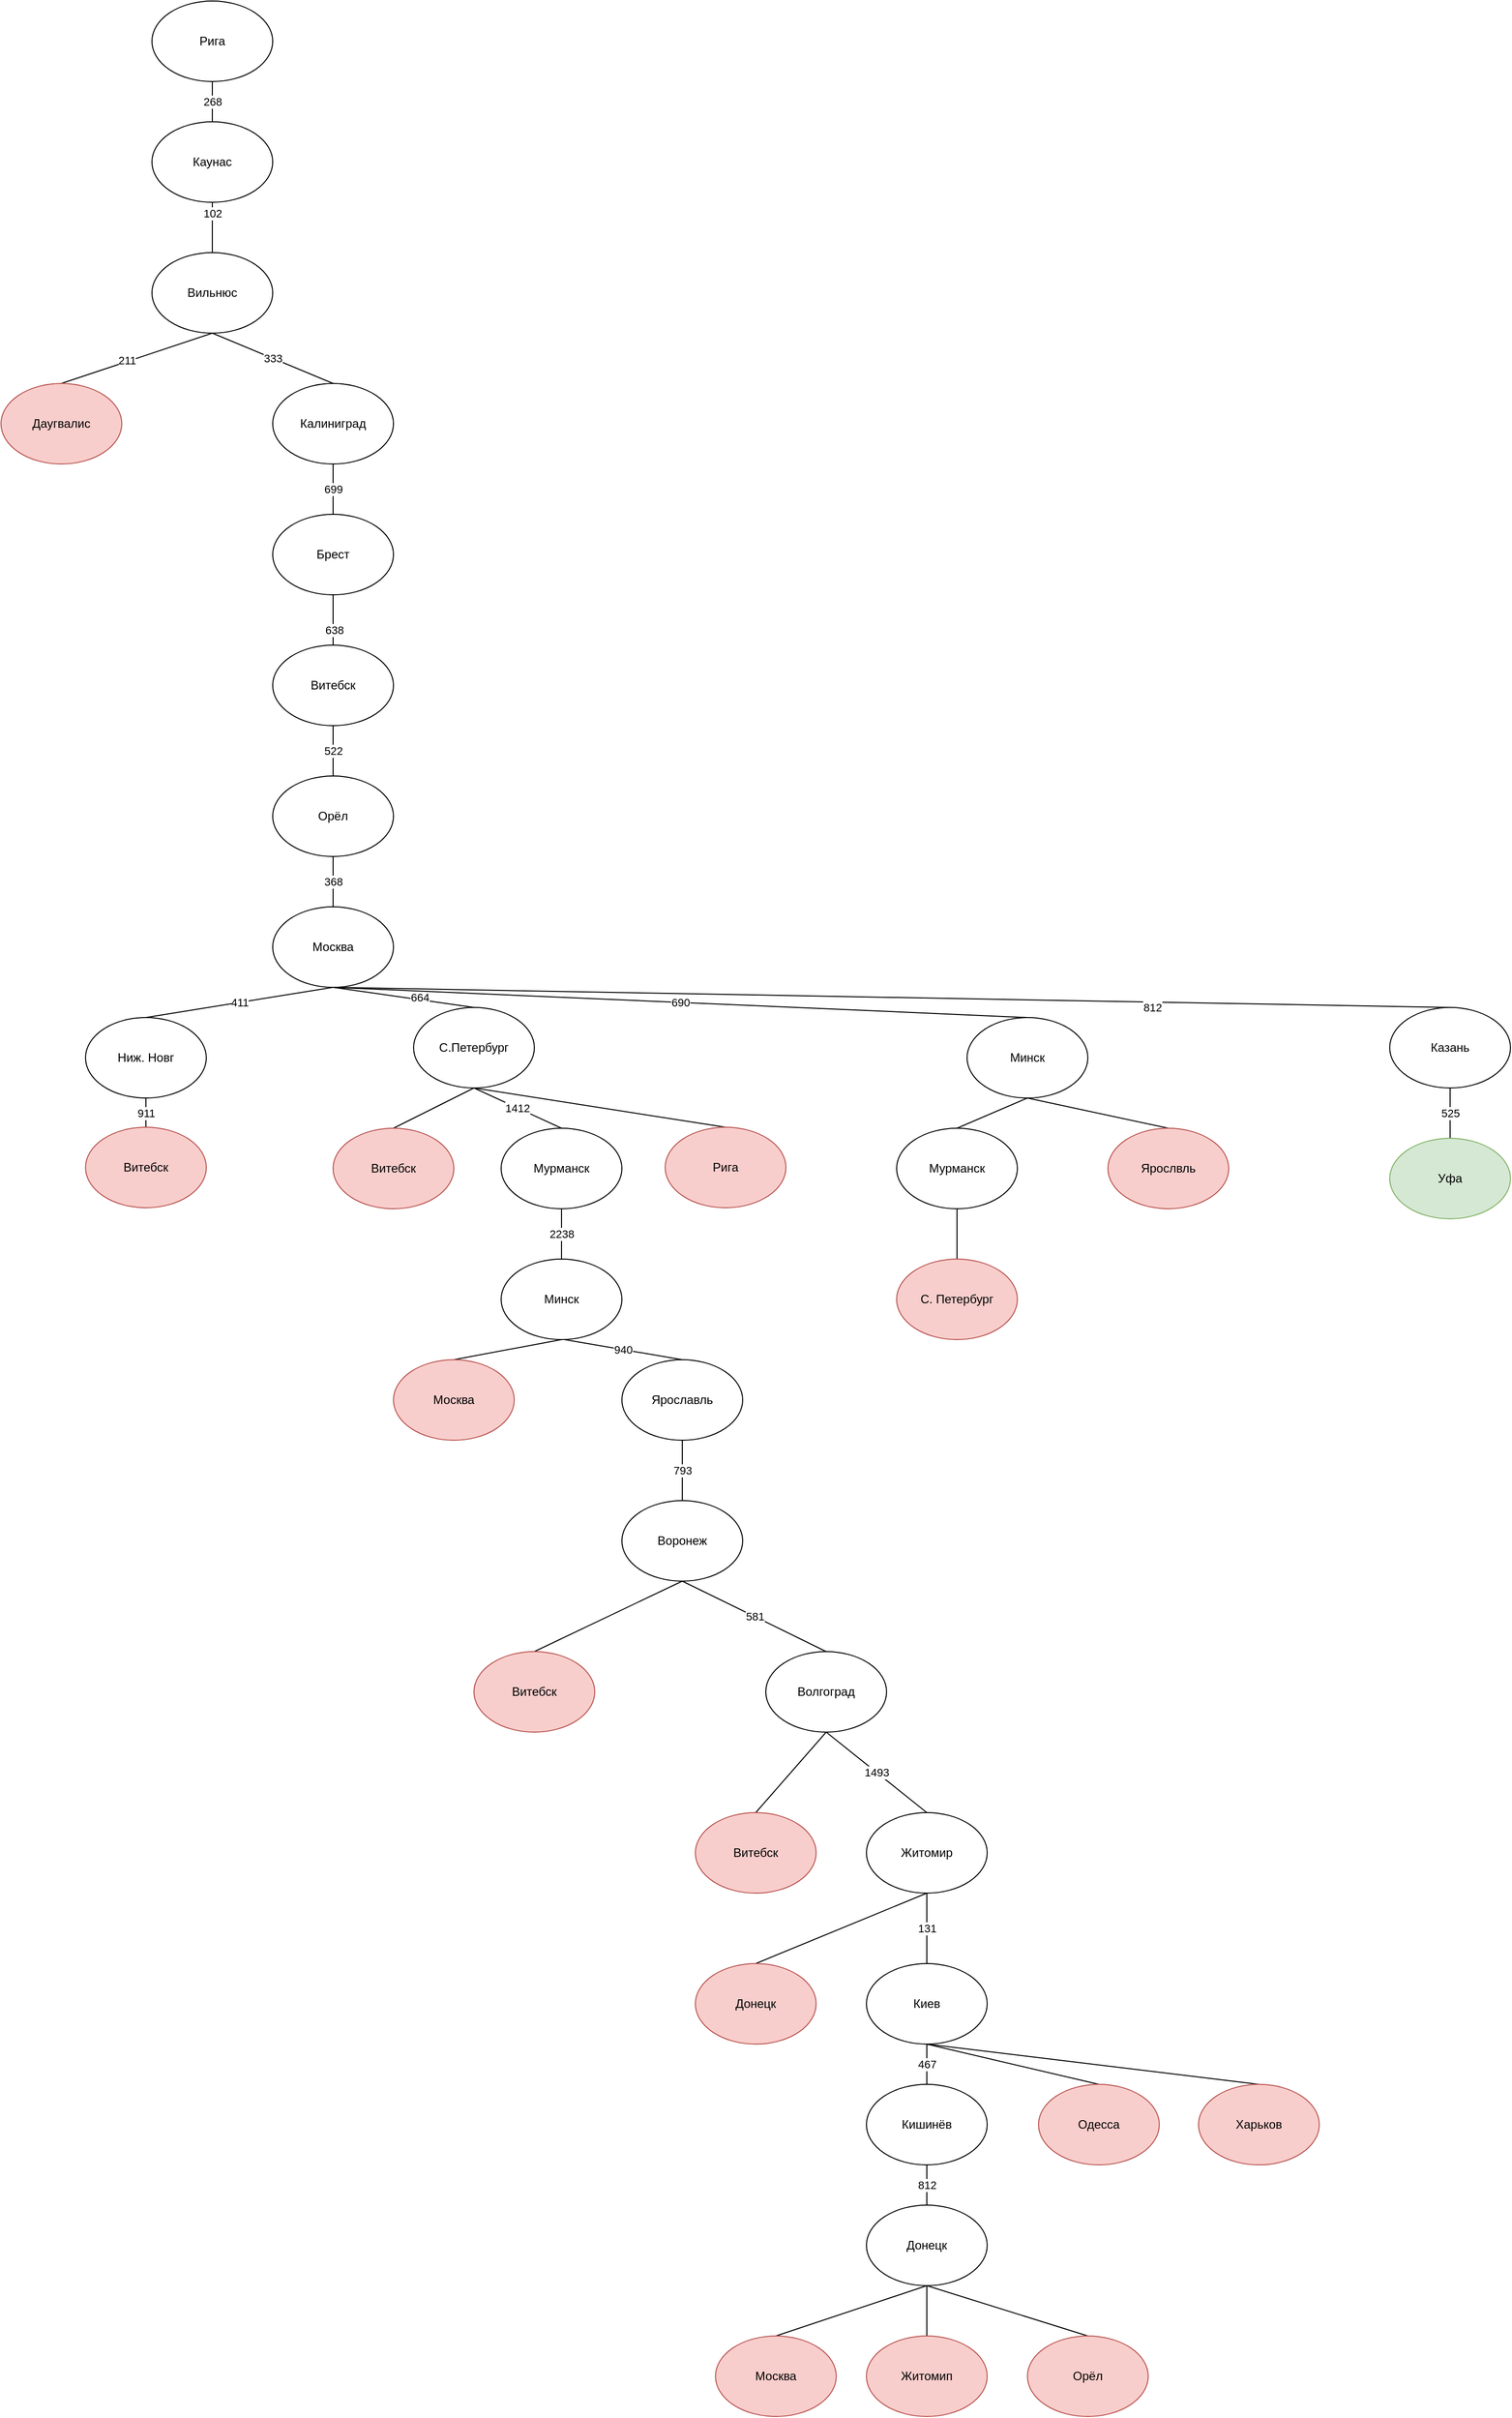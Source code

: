 <mxfile version="16.5.1" type="device"><diagram id="9DvYS6V9kFYZbPe-8ng7" name="Страница 1"><mxGraphModel dx="3128" dy="2156" grid="1" gridSize="10" guides="1" tooltips="1" connect="1" arrows="1" fold="1" page="1" pageScale="1" pageWidth="827" pageHeight="1169" math="0" shadow="0"><root><mxCell id="0"/><mxCell id="1" parent="0"/><mxCell id="1Y630-e5qqaYoaAG5cEN-1" value="Рига" style="ellipse;whiteSpace=wrap;html=1;" parent="1" vertex="1"><mxGeometry x="360" y="50" width="120" height="80" as="geometry"/></mxCell><mxCell id="Rr3f2UrnANFGe2sd7Ppc-3" value="268" style="rounded=0;orthogonalLoop=1;jettySize=auto;html=1;exitX=0.5;exitY=0;exitDx=0;exitDy=0;entryX=0.5;entryY=1;entryDx=0;entryDy=0;startArrow=none;startFill=0;endArrow=none;endFill=0;" edge="1" parent="1" source="Rr3f2UrnANFGe2sd7Ppc-1" target="1Y630-e5qqaYoaAG5cEN-1"><mxGeometry relative="1" as="geometry"/></mxCell><mxCell id="Rr3f2UrnANFGe2sd7Ppc-1" value="Каунас" style="ellipse;whiteSpace=wrap;html=1;" vertex="1" parent="1"><mxGeometry x="360" y="170" width="120" height="80" as="geometry"/></mxCell><mxCell id="Rr3f2UrnANFGe2sd7Ppc-5" style="edgeStyle=none;rounded=0;orthogonalLoop=1;jettySize=auto;html=1;exitX=0.5;exitY=0;exitDx=0;exitDy=0;entryX=0.5;entryY=1;entryDx=0;entryDy=0;startArrow=none;startFill=0;endArrow=none;endFill=0;" edge="1" parent="1" source="Rr3f2UrnANFGe2sd7Ppc-4" target="Rr3f2UrnANFGe2sd7Ppc-1"><mxGeometry relative="1" as="geometry"/></mxCell><mxCell id="Rr3f2UrnANFGe2sd7Ppc-6" value="102" style="edgeLabel;html=1;align=center;verticalAlign=middle;resizable=0;points=[];" vertex="1" connectable="0" parent="Rr3f2UrnANFGe2sd7Ppc-5"><mxGeometry x="0.56" relative="1" as="geometry"><mxPoint as="offset"/></mxGeometry></mxCell><mxCell id="Rr3f2UrnANFGe2sd7Ppc-4" value="Вильнюс" style="ellipse;whiteSpace=wrap;html=1;" vertex="1" parent="1"><mxGeometry x="360" y="300" width="120" height="80" as="geometry"/></mxCell><mxCell id="Rr3f2UrnANFGe2sd7Ppc-12" style="edgeStyle=none;rounded=0;orthogonalLoop=1;jettySize=auto;html=1;exitX=0.5;exitY=0;exitDx=0;exitDy=0;entryX=0.5;entryY=1;entryDx=0;entryDy=0;startArrow=none;startFill=0;endArrow=none;endFill=0;" edge="1" parent="1" source="Rr3f2UrnANFGe2sd7Ppc-7" target="Rr3f2UrnANFGe2sd7Ppc-4"><mxGeometry relative="1" as="geometry"/></mxCell><mxCell id="Rr3f2UrnANFGe2sd7Ppc-13" value="211" style="edgeLabel;html=1;align=center;verticalAlign=middle;resizable=0;points=[];" vertex="1" connectable="0" parent="Rr3f2UrnANFGe2sd7Ppc-12"><mxGeometry x="-0.129" y="2" relative="1" as="geometry"><mxPoint as="offset"/></mxGeometry></mxCell><mxCell id="Rr3f2UrnANFGe2sd7Ppc-7" value="Даугвалис" style="ellipse;whiteSpace=wrap;html=1;fillColor=#f8cecc;strokeColor=#b85450;" vertex="1" parent="1"><mxGeometry x="210" y="430" width="120" height="80" as="geometry"/></mxCell><mxCell id="Rr3f2UrnANFGe2sd7Ppc-11" value="333" style="edgeStyle=none;rounded=0;orthogonalLoop=1;jettySize=auto;html=1;exitX=0.5;exitY=0;exitDx=0;exitDy=0;entryX=0.5;entryY=1;entryDx=0;entryDy=0;startArrow=none;startFill=0;endArrow=none;endFill=0;" edge="1" parent="1" source="Rr3f2UrnANFGe2sd7Ppc-10" target="Rr3f2UrnANFGe2sd7Ppc-4"><mxGeometry relative="1" as="geometry"/></mxCell><mxCell id="Rr3f2UrnANFGe2sd7Ppc-10" value="Калиниград" style="ellipse;whiteSpace=wrap;html=1;" vertex="1" parent="1"><mxGeometry x="480" y="430" width="120" height="80" as="geometry"/></mxCell><mxCell id="Rr3f2UrnANFGe2sd7Ppc-15" value="699" style="edgeStyle=none;rounded=0;orthogonalLoop=1;jettySize=auto;html=1;exitX=0.5;exitY=0;exitDx=0;exitDy=0;entryX=0.5;entryY=1;entryDx=0;entryDy=0;startArrow=none;startFill=0;endArrow=none;endFill=0;" edge="1" parent="1" source="Rr3f2UrnANFGe2sd7Ppc-14" target="Rr3f2UrnANFGe2sd7Ppc-10"><mxGeometry relative="1" as="geometry"/></mxCell><mxCell id="Rr3f2UrnANFGe2sd7Ppc-14" value="Брест" style="ellipse;whiteSpace=wrap;html=1;" vertex="1" parent="1"><mxGeometry x="480" y="560" width="120" height="80" as="geometry"/></mxCell><mxCell id="Rr3f2UrnANFGe2sd7Ppc-17" style="edgeStyle=none;rounded=0;orthogonalLoop=1;jettySize=auto;html=1;exitX=0.5;exitY=0;exitDx=0;exitDy=0;startArrow=none;startFill=0;endArrow=none;endFill=0;" edge="1" parent="1" source="Rr3f2UrnANFGe2sd7Ppc-16" target="Rr3f2UrnANFGe2sd7Ppc-14"><mxGeometry relative="1" as="geometry"/></mxCell><mxCell id="Rr3f2UrnANFGe2sd7Ppc-18" value="638" style="edgeLabel;html=1;align=center;verticalAlign=middle;resizable=0;points=[];" vertex="1" connectable="0" parent="Rr3f2UrnANFGe2sd7Ppc-17"><mxGeometry x="-0.373" y="-1" relative="1" as="geometry"><mxPoint as="offset"/></mxGeometry></mxCell><mxCell id="Rr3f2UrnANFGe2sd7Ppc-20" value="522" style="edgeStyle=none;rounded=0;orthogonalLoop=1;jettySize=auto;html=1;exitX=0.5;exitY=1;exitDx=0;exitDy=0;entryX=0.5;entryY=0;entryDx=0;entryDy=0;startArrow=none;startFill=0;endArrow=none;endFill=0;" edge="1" parent="1" source="Rr3f2UrnANFGe2sd7Ppc-16" target="Rr3f2UrnANFGe2sd7Ppc-19"><mxGeometry relative="1" as="geometry"/></mxCell><mxCell id="Rr3f2UrnANFGe2sd7Ppc-16" value="Витебск" style="ellipse;whiteSpace=wrap;html=1;" vertex="1" parent="1"><mxGeometry x="480" y="690" width="120" height="80" as="geometry"/></mxCell><mxCell id="Rr3f2UrnANFGe2sd7Ppc-22" value="368" style="edgeStyle=none;rounded=0;orthogonalLoop=1;jettySize=auto;html=1;exitX=0.5;exitY=1;exitDx=0;exitDy=0;startArrow=none;startFill=0;endArrow=none;endFill=0;" edge="1" parent="1" source="Rr3f2UrnANFGe2sd7Ppc-19" target="Rr3f2UrnANFGe2sd7Ppc-21"><mxGeometry relative="1" as="geometry"/></mxCell><mxCell id="Rr3f2UrnANFGe2sd7Ppc-19" value="Орёл" style="ellipse;whiteSpace=wrap;html=1;" vertex="1" parent="1"><mxGeometry x="480" y="820" width="120" height="80" as="geometry"/></mxCell><mxCell id="Rr3f2UrnANFGe2sd7Ppc-21" value="Москва" style="ellipse;whiteSpace=wrap;html=1;" vertex="1" parent="1"><mxGeometry x="480" y="950" width="120" height="80" as="geometry"/></mxCell><mxCell id="Rr3f2UrnANFGe2sd7Ppc-41" value="411" style="edgeStyle=none;rounded=0;orthogonalLoop=1;jettySize=auto;html=1;exitX=0.5;exitY=0;exitDx=0;exitDy=0;startArrow=none;startFill=0;endArrow=none;endFill=0;entryX=0.5;entryY=1;entryDx=0;entryDy=0;" edge="1" parent="1" source="Rr3f2UrnANFGe2sd7Ppc-40" target="Rr3f2UrnANFGe2sd7Ppc-21"><mxGeometry relative="1" as="geometry"/></mxCell><mxCell id="Rr3f2UrnANFGe2sd7Ppc-40" value="Ниж. Новг" style="ellipse;whiteSpace=wrap;html=1;" vertex="1" parent="1"><mxGeometry x="294" y="1060" width="120" height="80" as="geometry"/></mxCell><mxCell id="Rr3f2UrnANFGe2sd7Ppc-43" value="911" style="edgeStyle=none;rounded=0;orthogonalLoop=1;jettySize=auto;html=1;exitX=0.5;exitY=0;exitDx=0;exitDy=0;entryX=0.5;entryY=1;entryDx=0;entryDy=0;startArrow=none;startFill=0;endArrow=none;endFill=0;" edge="1" parent="1" source="Rr3f2UrnANFGe2sd7Ppc-42" target="Rr3f2UrnANFGe2sd7Ppc-40"><mxGeometry relative="1" as="geometry"/></mxCell><mxCell id="Rr3f2UrnANFGe2sd7Ppc-42" value="Витебск" style="ellipse;whiteSpace=wrap;html=1;fillColor=#f8cecc;strokeColor=#b85450;" vertex="1" parent="1"><mxGeometry x="294" y="1169" width="120" height="80" as="geometry"/></mxCell><mxCell id="Rr3f2UrnANFGe2sd7Ppc-45" style="edgeStyle=none;rounded=0;orthogonalLoop=1;jettySize=auto;html=1;exitX=0.5;exitY=0;exitDx=0;exitDy=0;entryX=0.5;entryY=1;entryDx=0;entryDy=0;startArrow=none;startFill=0;endArrow=none;endFill=0;" edge="1" parent="1" source="Rr3f2UrnANFGe2sd7Ppc-44" target="Rr3f2UrnANFGe2sd7Ppc-21"><mxGeometry relative="1" as="geometry"/></mxCell><mxCell id="Rr3f2UrnANFGe2sd7Ppc-46" value="664" style="edgeLabel;html=1;align=center;verticalAlign=middle;resizable=0;points=[];" vertex="1" connectable="0" parent="Rr3f2UrnANFGe2sd7Ppc-45"><mxGeometry x="-0.222" y="-3" relative="1" as="geometry"><mxPoint as="offset"/></mxGeometry></mxCell><mxCell id="Rr3f2UrnANFGe2sd7Ppc-44" value="С.Петербург" style="ellipse;whiteSpace=wrap;html=1;" vertex="1" parent="1"><mxGeometry x="620" y="1050" width="120" height="80" as="geometry"/></mxCell><mxCell id="Rr3f2UrnANFGe2sd7Ppc-48" style="edgeStyle=none;rounded=0;orthogonalLoop=1;jettySize=auto;html=1;exitX=0.5;exitY=0;exitDx=0;exitDy=0;entryX=0.5;entryY=1;entryDx=0;entryDy=0;startArrow=none;startFill=0;endArrow=none;endFill=0;" edge="1" parent="1" source="Rr3f2UrnANFGe2sd7Ppc-47" target="Rr3f2UrnANFGe2sd7Ppc-44"><mxGeometry relative="1" as="geometry"/></mxCell><mxCell id="Rr3f2UrnANFGe2sd7Ppc-47" value="Витебск" style="ellipse;whiteSpace=wrap;html=1;fillColor=#f8cecc;strokeColor=#b85450;" vertex="1" parent="1"><mxGeometry x="540" y="1170" width="120" height="80" as="geometry"/></mxCell><mxCell id="Rr3f2UrnANFGe2sd7Ppc-50" value="1412" style="edgeStyle=none;rounded=0;orthogonalLoop=1;jettySize=auto;html=1;exitX=0.5;exitY=0;exitDx=0;exitDy=0;entryX=0.5;entryY=1;entryDx=0;entryDy=0;startArrow=none;startFill=0;endArrow=none;endFill=0;" edge="1" parent="1" source="Rr3f2UrnANFGe2sd7Ppc-49" target="Rr3f2UrnANFGe2sd7Ppc-44"><mxGeometry relative="1" as="geometry"/></mxCell><mxCell id="Rr3f2UrnANFGe2sd7Ppc-54" value="2238" style="edgeStyle=none;rounded=0;orthogonalLoop=1;jettySize=auto;html=1;exitX=0.5;exitY=1;exitDx=0;exitDy=0;entryX=0.5;entryY=0;entryDx=0;entryDy=0;startArrow=none;startFill=0;endArrow=none;endFill=0;" edge="1" parent="1" source="Rr3f2UrnANFGe2sd7Ppc-49" target="Rr3f2UrnANFGe2sd7Ppc-53"><mxGeometry relative="1" as="geometry"/></mxCell><mxCell id="Rr3f2UrnANFGe2sd7Ppc-49" value="Мурманск" style="ellipse;whiteSpace=wrap;html=1;" vertex="1" parent="1"><mxGeometry x="707" y="1170" width="120" height="80" as="geometry"/></mxCell><mxCell id="Rr3f2UrnANFGe2sd7Ppc-52" style="edgeStyle=none;rounded=0;orthogonalLoop=1;jettySize=auto;html=1;exitX=0.5;exitY=0;exitDx=0;exitDy=0;entryX=0.5;entryY=1;entryDx=0;entryDy=0;startArrow=none;startFill=0;endArrow=none;endFill=0;" edge="1" parent="1" source="Rr3f2UrnANFGe2sd7Ppc-51" target="Rr3f2UrnANFGe2sd7Ppc-44"><mxGeometry relative="1" as="geometry"/></mxCell><mxCell id="Rr3f2UrnANFGe2sd7Ppc-51" value="Рига" style="ellipse;whiteSpace=wrap;html=1;fillColor=#f8cecc;strokeColor=#b85450;" vertex="1" parent="1"><mxGeometry x="870" y="1169" width="120" height="80" as="geometry"/></mxCell><mxCell id="Rr3f2UrnANFGe2sd7Ppc-53" value="Минск" style="ellipse;whiteSpace=wrap;html=1;" vertex="1" parent="1"><mxGeometry x="707" y="1300" width="120" height="80" as="geometry"/></mxCell><mxCell id="Rr3f2UrnANFGe2sd7Ppc-57" style="edgeStyle=none;rounded=0;orthogonalLoop=1;jettySize=auto;html=1;exitX=0.5;exitY=0;exitDx=0;exitDy=0;entryX=0.5;entryY=1;entryDx=0;entryDy=0;startArrow=none;startFill=0;endArrow=none;endFill=0;" edge="1" parent="1" source="Rr3f2UrnANFGe2sd7Ppc-55" target="Rr3f2UrnANFGe2sd7Ppc-53"><mxGeometry relative="1" as="geometry"/></mxCell><mxCell id="Rr3f2UrnANFGe2sd7Ppc-55" value="Москва" style="ellipse;whiteSpace=wrap;html=1;fillColor=#f8cecc;strokeColor=#b85450;" vertex="1" parent="1"><mxGeometry x="600" y="1400" width="120" height="80" as="geometry"/></mxCell><mxCell id="Rr3f2UrnANFGe2sd7Ppc-58" value="940" style="edgeStyle=none;rounded=0;orthogonalLoop=1;jettySize=auto;html=1;exitX=0.5;exitY=0;exitDx=0;exitDy=0;startArrow=none;startFill=0;endArrow=none;endFill=0;" edge="1" parent="1" source="Rr3f2UrnANFGe2sd7Ppc-56"><mxGeometry relative="1" as="geometry"><mxPoint x="770" y="1380" as="targetPoint"/></mxGeometry></mxCell><mxCell id="Rr3f2UrnANFGe2sd7Ppc-60" value="793" style="edgeStyle=none;rounded=0;orthogonalLoop=1;jettySize=auto;html=1;exitX=0.5;exitY=1;exitDx=0;exitDy=0;entryX=0.5;entryY=0;entryDx=0;entryDy=0;startArrow=none;startFill=0;endArrow=none;endFill=0;" edge="1" parent="1" source="Rr3f2UrnANFGe2sd7Ppc-56" target="Rr3f2UrnANFGe2sd7Ppc-59"><mxGeometry relative="1" as="geometry"/></mxCell><mxCell id="Rr3f2UrnANFGe2sd7Ppc-56" value="Ярославль" style="ellipse;whiteSpace=wrap;html=1;" vertex="1" parent="1"><mxGeometry x="827" y="1400" width="120" height="80" as="geometry"/></mxCell><mxCell id="Rr3f2UrnANFGe2sd7Ppc-63" style="edgeStyle=none;rounded=0;orthogonalLoop=1;jettySize=auto;html=1;exitX=0.5;exitY=1;exitDx=0;exitDy=0;entryX=0.5;entryY=0;entryDx=0;entryDy=0;startArrow=none;startFill=0;endArrow=none;endFill=0;" edge="1" parent="1" source="Rr3f2UrnANFGe2sd7Ppc-59" target="Rr3f2UrnANFGe2sd7Ppc-62"><mxGeometry relative="1" as="geometry"/></mxCell><mxCell id="Rr3f2UrnANFGe2sd7Ppc-59" value="Воронеж" style="ellipse;whiteSpace=wrap;html=1;" vertex="1" parent="1"><mxGeometry x="827" y="1540" width="120" height="80" as="geometry"/></mxCell><mxCell id="Rr3f2UrnANFGe2sd7Ppc-64" value="581" style="edgeStyle=none;rounded=0;orthogonalLoop=1;jettySize=auto;html=1;exitX=0.5;exitY=0;exitDx=0;exitDy=0;entryX=0.5;entryY=1;entryDx=0;entryDy=0;startArrow=none;startFill=0;endArrow=none;endFill=0;" edge="1" parent="1" source="Rr3f2UrnANFGe2sd7Ppc-61" target="Rr3f2UrnANFGe2sd7Ppc-59"><mxGeometry relative="1" as="geometry"/></mxCell><mxCell id="Rr3f2UrnANFGe2sd7Ppc-61" value="Волгоград" style="ellipse;whiteSpace=wrap;html=1;" vertex="1" parent="1"><mxGeometry x="970" y="1690" width="120" height="80" as="geometry"/></mxCell><mxCell id="Rr3f2UrnANFGe2sd7Ppc-62" value="Витебск" style="ellipse;whiteSpace=wrap;html=1;fillColor=#f8cecc;strokeColor=#b85450;" vertex="1" parent="1"><mxGeometry x="680" y="1690" width="120" height="80" as="geometry"/></mxCell><mxCell id="Rr3f2UrnANFGe2sd7Ppc-68" value="1493" style="edgeStyle=none;rounded=0;orthogonalLoop=1;jettySize=auto;html=1;exitX=0.5;exitY=0;exitDx=0;exitDy=0;entryX=0.5;entryY=1;entryDx=0;entryDy=0;startArrow=none;startFill=0;endArrow=none;endFill=0;" edge="1" parent="1" source="Rr3f2UrnANFGe2sd7Ppc-65" target="Rr3f2UrnANFGe2sd7Ppc-61"><mxGeometry relative="1" as="geometry"/></mxCell><mxCell id="Rr3f2UrnANFGe2sd7Ppc-70" value="131" style="edgeStyle=none;rounded=0;orthogonalLoop=1;jettySize=auto;html=1;exitX=0.5;exitY=1;exitDx=0;exitDy=0;entryX=0.5;entryY=0;entryDx=0;entryDy=0;startArrow=none;startFill=0;endArrow=none;endFill=0;" edge="1" parent="1" source="Rr3f2UrnANFGe2sd7Ppc-65" target="Rr3f2UrnANFGe2sd7Ppc-69"><mxGeometry relative="1" as="geometry"/></mxCell><mxCell id="Rr3f2UrnANFGe2sd7Ppc-65" value="Житомир" style="ellipse;whiteSpace=wrap;html=1;" vertex="1" parent="1"><mxGeometry x="1070" y="1850" width="120" height="80" as="geometry"/></mxCell><mxCell id="Rr3f2UrnANFGe2sd7Ppc-67" style="edgeStyle=none;rounded=0;orthogonalLoop=1;jettySize=auto;html=1;exitX=0.5;exitY=0;exitDx=0;exitDy=0;entryX=0.5;entryY=1;entryDx=0;entryDy=0;startArrow=none;startFill=0;endArrow=none;endFill=0;" edge="1" parent="1" source="Rr3f2UrnANFGe2sd7Ppc-66" target="Rr3f2UrnANFGe2sd7Ppc-61"><mxGeometry relative="1" as="geometry"/></mxCell><mxCell id="Rr3f2UrnANFGe2sd7Ppc-66" value="Витебск" style="ellipse;whiteSpace=wrap;html=1;fillColor=#f8cecc;strokeColor=#b85450;" vertex="1" parent="1"><mxGeometry x="900" y="1850" width="120" height="80" as="geometry"/></mxCell><mxCell id="Rr3f2UrnANFGe2sd7Ppc-72" value="467" style="edgeStyle=none;rounded=0;orthogonalLoop=1;jettySize=auto;html=1;exitX=0.5;exitY=1;exitDx=0;exitDy=0;entryX=0.5;entryY=0;entryDx=0;entryDy=0;startArrow=none;startFill=0;endArrow=none;endFill=0;" edge="1" parent="1" source="Rr3f2UrnANFGe2sd7Ppc-69" target="Rr3f2UrnANFGe2sd7Ppc-71"><mxGeometry relative="1" as="geometry"/></mxCell><mxCell id="Rr3f2UrnANFGe2sd7Ppc-69" value="Киев" style="ellipse;whiteSpace=wrap;html=1;" vertex="1" parent="1"><mxGeometry x="1070" y="2000" width="120" height="80" as="geometry"/></mxCell><mxCell id="Rr3f2UrnANFGe2sd7Ppc-74" value="812" style="edgeStyle=none;rounded=0;orthogonalLoop=1;jettySize=auto;html=1;exitX=0.5;exitY=1;exitDx=0;exitDy=0;entryX=0.5;entryY=0;entryDx=0;entryDy=0;startArrow=none;startFill=0;endArrow=none;endFill=0;" edge="1" parent="1" source="Rr3f2UrnANFGe2sd7Ppc-71" target="Rr3f2UrnANFGe2sd7Ppc-73"><mxGeometry relative="1" as="geometry"/></mxCell><mxCell id="Rr3f2UrnANFGe2sd7Ppc-71" value="Кишинёв" style="ellipse;whiteSpace=wrap;html=1;" vertex="1" parent="1"><mxGeometry x="1070" y="2120" width="120" height="80" as="geometry"/></mxCell><mxCell id="Rr3f2UrnANFGe2sd7Ppc-78" style="edgeStyle=none;rounded=0;orthogonalLoop=1;jettySize=auto;html=1;exitX=0.5;exitY=1;exitDx=0;exitDy=0;entryX=0.5;entryY=0;entryDx=0;entryDy=0;startArrow=none;startFill=0;endArrow=none;endFill=0;" edge="1" parent="1" source="Rr3f2UrnANFGe2sd7Ppc-73" target="Rr3f2UrnANFGe2sd7Ppc-76"><mxGeometry relative="1" as="geometry"/></mxCell><mxCell id="Rr3f2UrnANFGe2sd7Ppc-73" value="Донецк" style="ellipse;whiteSpace=wrap;html=1;" vertex="1" parent="1"><mxGeometry x="1070" y="2240" width="120" height="80" as="geometry"/></mxCell><mxCell id="Rr3f2UrnANFGe2sd7Ppc-79" style="edgeStyle=none;rounded=0;orthogonalLoop=1;jettySize=auto;html=1;exitX=0.5;exitY=0;exitDx=0;exitDy=0;startArrow=none;startFill=0;endArrow=none;endFill=0;" edge="1" parent="1" source="Rr3f2UrnANFGe2sd7Ppc-75"><mxGeometry relative="1" as="geometry"><mxPoint x="1130" y="2320.0" as="targetPoint"/></mxGeometry></mxCell><mxCell id="Rr3f2UrnANFGe2sd7Ppc-75" value="Житомип" style="ellipse;whiteSpace=wrap;html=1;fillColor=#f8cecc;strokeColor=#b85450;" vertex="1" parent="1"><mxGeometry x="1070" y="2370" width="120" height="80" as="geometry"/></mxCell><mxCell id="Rr3f2UrnANFGe2sd7Ppc-76" value="Москва" style="ellipse;whiteSpace=wrap;html=1;fillColor=#f8cecc;strokeColor=#b85450;" vertex="1" parent="1"><mxGeometry x="920" y="2370" width="120" height="80" as="geometry"/></mxCell><mxCell id="Rr3f2UrnANFGe2sd7Ppc-80" style="edgeStyle=none;rounded=0;orthogonalLoop=1;jettySize=auto;html=1;exitX=0.5;exitY=0;exitDx=0;exitDy=0;entryX=0.5;entryY=1;entryDx=0;entryDy=0;startArrow=none;startFill=0;endArrow=none;endFill=0;" edge="1" parent="1" source="Rr3f2UrnANFGe2sd7Ppc-77" target="Rr3f2UrnANFGe2sd7Ppc-73"><mxGeometry relative="1" as="geometry"/></mxCell><mxCell id="Rr3f2UrnANFGe2sd7Ppc-77" value="Орёл" style="ellipse;whiteSpace=wrap;html=1;fillColor=#f8cecc;strokeColor=#b85450;" vertex="1" parent="1"><mxGeometry x="1230" y="2370" width="120" height="80" as="geometry"/></mxCell><mxCell id="Rr3f2UrnANFGe2sd7Ppc-83" style="edgeStyle=none;rounded=0;orthogonalLoop=1;jettySize=auto;html=1;exitX=0.5;exitY=0;exitDx=0;exitDy=0;entryX=0.5;entryY=1;entryDx=0;entryDy=0;startArrow=none;startFill=0;endArrow=none;endFill=0;" edge="1" parent="1" source="Rr3f2UrnANFGe2sd7Ppc-81" target="Rr3f2UrnANFGe2sd7Ppc-69"><mxGeometry relative="1" as="geometry"/></mxCell><mxCell id="Rr3f2UrnANFGe2sd7Ppc-81" value="Одесса" style="ellipse;whiteSpace=wrap;html=1;fillColor=#f8cecc;strokeColor=#b85450;" vertex="1" parent="1"><mxGeometry x="1241" y="2120" width="120" height="80" as="geometry"/></mxCell><mxCell id="Rr3f2UrnANFGe2sd7Ppc-84" style="edgeStyle=none;rounded=0;orthogonalLoop=1;jettySize=auto;html=1;exitX=0.5;exitY=0;exitDx=0;exitDy=0;entryX=0.5;entryY=1;entryDx=0;entryDy=0;startArrow=none;startFill=0;endArrow=none;endFill=0;" edge="1" parent="1" source="Rr3f2UrnANFGe2sd7Ppc-82" target="Rr3f2UrnANFGe2sd7Ppc-69"><mxGeometry relative="1" as="geometry"/></mxCell><mxCell id="Rr3f2UrnANFGe2sd7Ppc-82" value="Харьков" style="ellipse;whiteSpace=wrap;html=1;fillColor=#f8cecc;strokeColor=#b85450;" vertex="1" parent="1"><mxGeometry x="1400" y="2120" width="120" height="80" as="geometry"/></mxCell><mxCell id="Rr3f2UrnANFGe2sd7Ppc-86" style="edgeStyle=none;rounded=0;orthogonalLoop=1;jettySize=auto;html=1;exitX=0.5;exitY=0;exitDx=0;exitDy=0;entryX=0.5;entryY=1;entryDx=0;entryDy=0;startArrow=none;startFill=0;endArrow=none;endFill=0;" edge="1" parent="1" source="Rr3f2UrnANFGe2sd7Ppc-85" target="Rr3f2UrnANFGe2sd7Ppc-65"><mxGeometry relative="1" as="geometry"/></mxCell><mxCell id="Rr3f2UrnANFGe2sd7Ppc-85" value="Донецк" style="ellipse;whiteSpace=wrap;html=1;fillColor=#f8cecc;strokeColor=#b85450;" vertex="1" parent="1"><mxGeometry x="900" y="2000" width="120" height="80" as="geometry"/></mxCell><mxCell id="Rr3f2UrnANFGe2sd7Ppc-88" value="690" style="edgeStyle=none;rounded=0;orthogonalLoop=1;jettySize=auto;html=1;exitX=0.5;exitY=0;exitDx=0;exitDy=0;entryX=0.5;entryY=1;entryDx=0;entryDy=0;startArrow=none;startFill=0;endArrow=none;endFill=0;" edge="1" parent="1" source="Rr3f2UrnANFGe2sd7Ppc-87" target="Rr3f2UrnANFGe2sd7Ppc-21"><mxGeometry relative="1" as="geometry"/></mxCell><mxCell id="Rr3f2UrnANFGe2sd7Ppc-87" value="Минск" style="ellipse;whiteSpace=wrap;html=1;" vertex="1" parent="1"><mxGeometry x="1170" y="1060" width="120" height="80" as="geometry"/></mxCell><mxCell id="Rr3f2UrnANFGe2sd7Ppc-90" style="edgeStyle=none;rounded=0;orthogonalLoop=1;jettySize=auto;html=1;exitX=0.5;exitY=0;exitDx=0;exitDy=0;entryX=0.5;entryY=1;entryDx=0;entryDy=0;startArrow=none;startFill=0;endArrow=none;endFill=0;" edge="1" parent="1" source="Rr3f2UrnANFGe2sd7Ppc-89" target="Rr3f2UrnANFGe2sd7Ppc-87"><mxGeometry relative="1" as="geometry"/></mxCell><mxCell id="Rr3f2UrnANFGe2sd7Ppc-89" value="Ярослвль" style="ellipse;whiteSpace=wrap;html=1;fillColor=#f8cecc;strokeColor=#b85450;" vertex="1" parent="1"><mxGeometry x="1310" y="1170" width="120" height="80" as="geometry"/></mxCell><mxCell id="Rr3f2UrnANFGe2sd7Ppc-92" style="edgeStyle=none;rounded=0;orthogonalLoop=1;jettySize=auto;html=1;exitX=0.5;exitY=0;exitDx=0;exitDy=0;entryX=0.5;entryY=1;entryDx=0;entryDy=0;startArrow=none;startFill=0;endArrow=none;endFill=0;" edge="1" parent="1" source="Rr3f2UrnANFGe2sd7Ppc-91" target="Rr3f2UrnANFGe2sd7Ppc-87"><mxGeometry relative="1" as="geometry"/></mxCell><mxCell id="Rr3f2UrnANFGe2sd7Ppc-91" value="Мурманск" style="ellipse;whiteSpace=wrap;html=1;" vertex="1" parent="1"><mxGeometry x="1100" y="1170" width="120" height="80" as="geometry"/></mxCell><mxCell id="Rr3f2UrnANFGe2sd7Ppc-95" style="edgeStyle=none;rounded=0;orthogonalLoop=1;jettySize=auto;html=1;exitX=0.5;exitY=0;exitDx=0;exitDy=0;entryX=0.5;entryY=1;entryDx=0;entryDy=0;startArrow=none;startFill=0;endArrow=none;endFill=0;" edge="1" parent="1" source="Rr3f2UrnANFGe2sd7Ppc-94" target="Rr3f2UrnANFGe2sd7Ppc-91"><mxGeometry relative="1" as="geometry"/></mxCell><mxCell id="Rr3f2UrnANFGe2sd7Ppc-94" value="С. Петербург" style="ellipse;whiteSpace=wrap;html=1;fillColor=#f8cecc;strokeColor=#b85450;" vertex="1" parent="1"><mxGeometry x="1100" y="1300" width="120" height="80" as="geometry"/></mxCell><mxCell id="Rr3f2UrnANFGe2sd7Ppc-97" style="edgeStyle=none;rounded=0;orthogonalLoop=1;jettySize=auto;html=1;exitX=0.5;exitY=0;exitDx=0;exitDy=0;entryX=0.5;entryY=1;entryDx=0;entryDy=0;startArrow=none;startFill=0;endArrow=none;endFill=0;" edge="1" parent="1" source="Rr3f2UrnANFGe2sd7Ppc-96" target="Rr3f2UrnANFGe2sd7Ppc-21"><mxGeometry relative="1" as="geometry"/></mxCell><mxCell id="Rr3f2UrnANFGe2sd7Ppc-98" value="812" style="edgeLabel;html=1;align=center;verticalAlign=middle;resizable=0;points=[];" vertex="1" connectable="0" parent="Rr3f2UrnANFGe2sd7Ppc-97"><mxGeometry x="-0.469" y="5" relative="1" as="geometry"><mxPoint x="-1" as="offset"/></mxGeometry></mxCell><mxCell id="Rr3f2UrnANFGe2sd7Ppc-96" value="Казань" style="ellipse;whiteSpace=wrap;html=1;" vertex="1" parent="1"><mxGeometry x="1590" y="1050" width="120" height="80" as="geometry"/></mxCell><mxCell id="Rr3f2UrnANFGe2sd7Ppc-100" value="525" style="edgeStyle=none;rounded=0;orthogonalLoop=1;jettySize=auto;html=1;exitX=0.5;exitY=0;exitDx=0;exitDy=0;entryX=0.5;entryY=1;entryDx=0;entryDy=0;startArrow=none;startFill=0;endArrow=none;endFill=0;" edge="1" parent="1" source="Rr3f2UrnANFGe2sd7Ppc-99" target="Rr3f2UrnANFGe2sd7Ppc-96"><mxGeometry relative="1" as="geometry"/></mxCell><mxCell id="Rr3f2UrnANFGe2sd7Ppc-99" value="Уфа" style="ellipse;whiteSpace=wrap;html=1;fillColor=#d5e8d4;strokeColor=#82b366;" vertex="1" parent="1"><mxGeometry x="1590" y="1180" width="120" height="80" as="geometry"/></mxCell></root></mxGraphModel></diagram></mxfile>